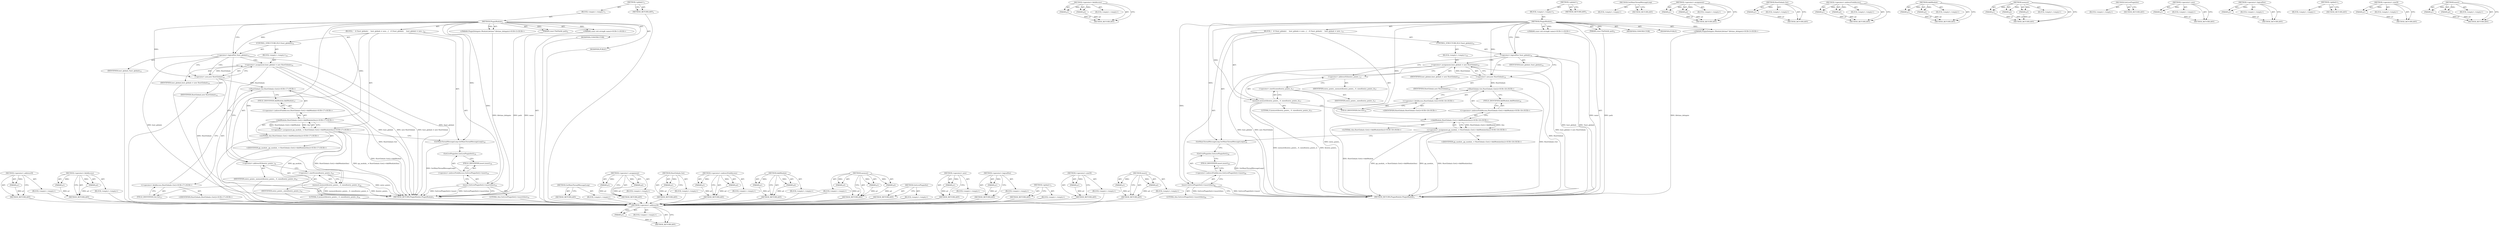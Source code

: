 digraph "insert" {
vulnerable_93 [label=<(METHOD,&lt;operator&gt;.addressOf)>];
vulnerable_94 [label=<(PARAM,p1)>];
vulnerable_95 [label=<(BLOCK,&lt;empty&gt;,&lt;empty&gt;)>];
vulnerable_96 [label=<(METHOD_RETURN,ANY)>];
vulnerable_115 [label=<(METHOD,&lt;operator&gt;.fieldAccess)>];
vulnerable_116 [label=<(PARAM,p1)>];
vulnerable_117 [label=<(PARAM,p2)>];
vulnerable_118 [label=<(BLOCK,&lt;empty&gt;,&lt;empty&gt;)>];
vulnerable_119 [label=<(METHOD_RETURN,ANY)>];
vulnerable_6 [label=<(METHOD,&lt;global&gt;)<SUB>1</SUB>>];
vulnerable_7 [label=<(BLOCK,&lt;empty&gt;,&lt;empty&gt;)<SUB>1</SUB>>];
vulnerable_8 [label=<(METHOD,PluginModule)<SUB>1</SUB>>];
vulnerable_9 [label="<(PARAM,const std::string&amp; name)<SUB>1</SUB>>"];
vulnerable_10 [label=<(PARAM,const FilePath&amp; path)<SUB>2</SUB>>];
vulnerable_11 [label="<(PARAM,PluginDelegate::ModuleLifetime* lifetime_delegate)<SUB>3</SUB>>"];
vulnerable_12 [label=<(BLOCK,{
   if (!host_globals)
     host_globals = new...,{
   if (!host_globals)
     host_globals = new...)<SUB>13</SUB>>];
vulnerable_13 [label=<(CONTROL_STRUCTURE,IF,if (!host_globals))<SUB>14</SUB>>];
vulnerable_14 [label=<(&lt;operator&gt;.logicalNot,!host_globals)<SUB>14</SUB>>];
vulnerable_15 [label=<(IDENTIFIER,host_globals,!host_globals)<SUB>14</SUB>>];
vulnerable_16 [label=<(BLOCK,&lt;empty&gt;,&lt;empty&gt;)<SUB>15</SUB>>];
vulnerable_17 [label=<(&lt;operator&gt;.assignment,host_globals = new HostGlobals)<SUB>15</SUB>>];
vulnerable_18 [label=<(IDENTIFIER,host_globals,host_globals = new HostGlobals)<SUB>15</SUB>>];
vulnerable_19 [label=<(&lt;operator&gt;.new,new HostGlobals)<SUB>15</SUB>>];
vulnerable_20 [label=<(IDENTIFIER,HostGlobals,new HostGlobals)<SUB>15</SUB>>];
vulnerable_21 [label=<(memset,memset(&amp;entry_points_, 0, sizeof(entry_points_)))<SUB>17</SUB>>];
vulnerable_22 [label=<(&lt;operator&gt;.addressOf,&amp;entry_points_)<SUB>17</SUB>>];
vulnerable_23 [label=<(IDENTIFIER,entry_points_,memset(&amp;entry_points_, 0, sizeof(entry_points_)))<SUB>17</SUB>>];
vulnerable_24 [label=<(LITERAL,0,memset(&amp;entry_points_, 0, sizeof(entry_points_)))<SUB>17</SUB>>];
vulnerable_25 [label=<(&lt;operator&gt;.sizeOf,sizeof(entry_points_))<SUB>17</SUB>>];
vulnerable_26 [label=<(IDENTIFIER,entry_points_,sizeof(entry_points_))<SUB>17</SUB>>];
vulnerable_27 [label="<(&lt;operator&gt;.assignment,pp_module_ = HostGlobals::Get()-&gt;AddModule(this))<SUB>18</SUB>>"];
vulnerable_28 [label="<(IDENTIFIER,pp_module_,pp_module_ = HostGlobals::Get()-&gt;AddModule(this))<SUB>18</SUB>>"];
vulnerable_29 [label="<(AddModule,HostGlobals::Get()-&gt;AddModule(this))<SUB>18</SUB>>"];
vulnerable_30 [label="<(&lt;operator&gt;.indirectFieldAccess,HostGlobals::Get()-&gt;AddModule)<SUB>18</SUB>>"];
vulnerable_31 [label="<(HostGlobals.Get,HostGlobals::Get())<SUB>18</SUB>>"];
vulnerable_32 [label="<(&lt;operator&gt;.fieldAccess,HostGlobals::Get)<SUB>18</SUB>>"];
vulnerable_33 [label="<(IDENTIFIER,HostGlobals,HostGlobals::Get())<SUB>18</SUB>>"];
vulnerable_34 [label=<(FIELD_IDENTIFIER,Get,Get)<SUB>18</SUB>>];
vulnerable_35 [label=<(FIELD_IDENTIFIER,AddModule,AddModule)<SUB>18</SUB>>];
vulnerable_36 [label="<(LITERAL,this,HostGlobals::Get()-&gt;AddModule(this))<SUB>18</SUB>>"];
vulnerable_37 [label=<(GetMainThreadMessageLoop,GetMainThreadMessageLoop())<SUB>19</SUB>>];
vulnerable_38 [label=<(insert,GetLivePluginSet()-&gt;insert(this))<SUB>20</SUB>>];
vulnerable_39 [label=<(&lt;operator&gt;.indirectFieldAccess,GetLivePluginSet()-&gt;insert)<SUB>20</SUB>>];
vulnerable_40 [label=<(GetLivePluginSet,GetLivePluginSet())<SUB>20</SUB>>];
vulnerable_41 [label=<(FIELD_IDENTIFIER,insert,insert)<SUB>20</SUB>>];
vulnerable_42 [label=<(LITERAL,this,GetLivePluginSet()-&gt;insert(this))<SUB>20</SUB>>];
vulnerable_43 [label=<(MODIFIER,CONSTRUCTOR)>];
vulnerable_44 [label=<(MODIFIER,PUBLIC)>];
vulnerable_45 [label=<(METHOD_RETURN,PluginModule.PluginModule)<SUB>1</SUB>>];
vulnerable_47 [label=<(METHOD_RETURN,ANY)<SUB>1</SUB>>];
vulnerable_120 [label=<(METHOD,GetMainThreadMessageLoop)>];
vulnerable_121 [label=<(BLOCK,&lt;empty&gt;,&lt;empty&gt;)>];
vulnerable_122 [label=<(METHOD_RETURN,ANY)>];
vulnerable_78 [label=<(METHOD,&lt;operator&gt;.assignment)>];
vulnerable_79 [label=<(PARAM,p1)>];
vulnerable_80 [label=<(PARAM,p2)>];
vulnerable_81 [label=<(BLOCK,&lt;empty&gt;,&lt;empty&gt;)>];
vulnerable_82 [label=<(METHOD_RETURN,ANY)>];
vulnerable_111 [label=<(METHOD,HostGlobals.Get)>];
vulnerable_112 [label=<(PARAM,p1)>];
vulnerable_113 [label=<(BLOCK,&lt;empty&gt;,&lt;empty&gt;)>];
vulnerable_114 [label=<(METHOD_RETURN,ANY)>];
vulnerable_106 [label=<(METHOD,&lt;operator&gt;.indirectFieldAccess)>];
vulnerable_107 [label=<(PARAM,p1)>];
vulnerable_108 [label=<(PARAM,p2)>];
vulnerable_109 [label=<(BLOCK,&lt;empty&gt;,&lt;empty&gt;)>];
vulnerable_110 [label=<(METHOD_RETURN,ANY)>];
vulnerable_101 [label=<(METHOD,AddModule)>];
vulnerable_102 [label=<(PARAM,p1)>];
vulnerable_103 [label=<(PARAM,p2)>];
vulnerable_104 [label=<(BLOCK,&lt;empty&gt;,&lt;empty&gt;)>];
vulnerable_105 [label=<(METHOD_RETURN,ANY)>];
vulnerable_87 [label=<(METHOD,memset)>];
vulnerable_88 [label=<(PARAM,p1)>];
vulnerable_89 [label=<(PARAM,p2)>];
vulnerable_90 [label=<(PARAM,p3)>];
vulnerable_91 [label=<(BLOCK,&lt;empty&gt;,&lt;empty&gt;)>];
vulnerable_92 [label=<(METHOD_RETURN,ANY)>];
vulnerable_128 [label=<(METHOD,GetLivePluginSet)>];
vulnerable_129 [label=<(BLOCK,&lt;empty&gt;,&lt;empty&gt;)>];
vulnerable_130 [label=<(METHOD_RETURN,ANY)>];
vulnerable_83 [label=<(METHOD,&lt;operator&gt;.new)>];
vulnerable_84 [label=<(PARAM,p1)>];
vulnerable_85 [label=<(BLOCK,&lt;empty&gt;,&lt;empty&gt;)>];
vulnerable_86 [label=<(METHOD_RETURN,ANY)>];
vulnerable_74 [label=<(METHOD,&lt;operator&gt;.logicalNot)>];
vulnerable_75 [label=<(PARAM,p1)>];
vulnerable_76 [label=<(BLOCK,&lt;empty&gt;,&lt;empty&gt;)>];
vulnerable_77 [label=<(METHOD_RETURN,ANY)>];
vulnerable_68 [label=<(METHOD,&lt;global&gt;)<SUB>1</SUB>>];
vulnerable_69 [label=<(BLOCK,&lt;empty&gt;,&lt;empty&gt;)>];
vulnerable_70 [label=<(METHOD_RETURN,ANY)>];
vulnerable_97 [label=<(METHOD,&lt;operator&gt;.sizeOf)>];
vulnerable_98 [label=<(PARAM,p1)>];
vulnerable_99 [label=<(BLOCK,&lt;empty&gt;,&lt;empty&gt;)>];
vulnerable_100 [label=<(METHOD_RETURN,ANY)>];
vulnerable_123 [label=<(METHOD,insert)>];
vulnerable_124 [label=<(PARAM,p1)>];
vulnerable_125 [label=<(PARAM,p2)>];
vulnerable_126 [label=<(BLOCK,&lt;empty&gt;,&lt;empty&gt;)>];
vulnerable_127 [label=<(METHOD_RETURN,ANY)>];
fixed_93 [label=<(METHOD,&lt;operator&gt;.addressOf)>];
fixed_94 [label=<(PARAM,p1)>];
fixed_95 [label=<(BLOCK,&lt;empty&gt;,&lt;empty&gt;)>];
fixed_96 [label=<(METHOD_RETURN,ANY)>];
fixed_115 [label=<(METHOD,&lt;operator&gt;.fieldAccess)>];
fixed_116 [label=<(PARAM,p1)>];
fixed_117 [label=<(PARAM,p2)>];
fixed_118 [label=<(BLOCK,&lt;empty&gt;,&lt;empty&gt;)>];
fixed_119 [label=<(METHOD_RETURN,ANY)>];
fixed_6 [label=<(METHOD,&lt;global&gt;)<SUB>1</SUB>>];
fixed_7 [label=<(BLOCK,&lt;empty&gt;,&lt;empty&gt;)<SUB>1</SUB>>];
fixed_8 [label=<(METHOD,PluginModule)<SUB>1</SUB>>];
fixed_9 [label="<(PARAM,const std::string&amp; name)<SUB>1</SUB>>"];
fixed_10 [label=<(PARAM,const FilePath&amp; path)<SUB>2</SUB>>];
fixed_11 [label="<(PARAM,PluginDelegate::ModuleLifetime* lifetime_delegate)<SUB>3</SUB>>"];
fixed_12 [label=<(BLOCK,{
   if (!host_globals)
     host_globals = new...,{
   if (!host_globals)
     host_globals = new...)<SUB>12</SUB>>];
fixed_13 [label=<(CONTROL_STRUCTURE,IF,if (!host_globals))<SUB>13</SUB>>];
fixed_14 [label=<(&lt;operator&gt;.logicalNot,!host_globals)<SUB>13</SUB>>];
fixed_15 [label=<(IDENTIFIER,host_globals,!host_globals)<SUB>13</SUB>>];
fixed_16 [label=<(BLOCK,&lt;empty&gt;,&lt;empty&gt;)<SUB>14</SUB>>];
fixed_17 [label=<(&lt;operator&gt;.assignment,host_globals = new HostGlobals)<SUB>14</SUB>>];
fixed_18 [label=<(IDENTIFIER,host_globals,host_globals = new HostGlobals)<SUB>14</SUB>>];
fixed_19 [label=<(&lt;operator&gt;.new,new HostGlobals)<SUB>14</SUB>>];
fixed_20 [label=<(IDENTIFIER,HostGlobals,new HostGlobals)<SUB>14</SUB>>];
fixed_21 [label=<(memset,memset(&amp;entry_points_, 0, sizeof(entry_points_)))<SUB>16</SUB>>];
fixed_22 [label=<(&lt;operator&gt;.addressOf,&amp;entry_points_)<SUB>16</SUB>>];
fixed_23 [label=<(IDENTIFIER,entry_points_,memset(&amp;entry_points_, 0, sizeof(entry_points_)))<SUB>16</SUB>>];
fixed_24 [label=<(LITERAL,0,memset(&amp;entry_points_, 0, sizeof(entry_points_)))<SUB>16</SUB>>];
fixed_25 [label=<(&lt;operator&gt;.sizeOf,sizeof(entry_points_))<SUB>16</SUB>>];
fixed_26 [label=<(IDENTIFIER,entry_points_,sizeof(entry_points_))<SUB>16</SUB>>];
fixed_27 [label="<(&lt;operator&gt;.assignment,pp_module_ = HostGlobals::Get()-&gt;AddModule(this))<SUB>17</SUB>>"];
fixed_28 [label="<(IDENTIFIER,pp_module_,pp_module_ = HostGlobals::Get()-&gt;AddModule(this))<SUB>17</SUB>>"];
fixed_29 [label="<(AddModule,HostGlobals::Get()-&gt;AddModule(this))<SUB>17</SUB>>"];
fixed_30 [label="<(&lt;operator&gt;.indirectFieldAccess,HostGlobals::Get()-&gt;AddModule)<SUB>17</SUB>>"];
fixed_31 [label="<(HostGlobals.Get,HostGlobals::Get())<SUB>17</SUB>>"];
fixed_32 [label="<(&lt;operator&gt;.fieldAccess,HostGlobals::Get)<SUB>17</SUB>>"];
fixed_33 [label="<(IDENTIFIER,HostGlobals,HostGlobals::Get())<SUB>17</SUB>>"];
fixed_34 [label=<(FIELD_IDENTIFIER,Get,Get)<SUB>17</SUB>>];
fixed_35 [label=<(FIELD_IDENTIFIER,AddModule,AddModule)<SUB>17</SUB>>];
fixed_36 [label="<(LITERAL,this,HostGlobals::Get()-&gt;AddModule(this))<SUB>17</SUB>>"];
fixed_37 [label=<(GetMainThreadMessageLoop,GetMainThreadMessageLoop())<SUB>18</SUB>>];
fixed_38 [label=<(insert,GetLivePluginSet()-&gt;insert(this))<SUB>19</SUB>>];
fixed_39 [label=<(&lt;operator&gt;.indirectFieldAccess,GetLivePluginSet()-&gt;insert)<SUB>19</SUB>>];
fixed_40 [label=<(GetLivePluginSet,GetLivePluginSet())<SUB>19</SUB>>];
fixed_41 [label=<(FIELD_IDENTIFIER,insert,insert)<SUB>19</SUB>>];
fixed_42 [label=<(LITERAL,this,GetLivePluginSet()-&gt;insert(this))<SUB>19</SUB>>];
fixed_43 [label=<(MODIFIER,CONSTRUCTOR)>];
fixed_44 [label=<(MODIFIER,PUBLIC)>];
fixed_45 [label=<(METHOD_RETURN,PluginModule.PluginModule)<SUB>1</SUB>>];
fixed_47 [label=<(METHOD_RETURN,ANY)<SUB>1</SUB>>];
fixed_120 [label=<(METHOD,GetMainThreadMessageLoop)>];
fixed_121 [label=<(BLOCK,&lt;empty&gt;,&lt;empty&gt;)>];
fixed_122 [label=<(METHOD_RETURN,ANY)>];
fixed_78 [label=<(METHOD,&lt;operator&gt;.assignment)>];
fixed_79 [label=<(PARAM,p1)>];
fixed_80 [label=<(PARAM,p2)>];
fixed_81 [label=<(BLOCK,&lt;empty&gt;,&lt;empty&gt;)>];
fixed_82 [label=<(METHOD_RETURN,ANY)>];
fixed_111 [label=<(METHOD,HostGlobals.Get)>];
fixed_112 [label=<(PARAM,p1)>];
fixed_113 [label=<(BLOCK,&lt;empty&gt;,&lt;empty&gt;)>];
fixed_114 [label=<(METHOD_RETURN,ANY)>];
fixed_106 [label=<(METHOD,&lt;operator&gt;.indirectFieldAccess)>];
fixed_107 [label=<(PARAM,p1)>];
fixed_108 [label=<(PARAM,p2)>];
fixed_109 [label=<(BLOCK,&lt;empty&gt;,&lt;empty&gt;)>];
fixed_110 [label=<(METHOD_RETURN,ANY)>];
fixed_101 [label=<(METHOD,AddModule)>];
fixed_102 [label=<(PARAM,p1)>];
fixed_103 [label=<(PARAM,p2)>];
fixed_104 [label=<(BLOCK,&lt;empty&gt;,&lt;empty&gt;)>];
fixed_105 [label=<(METHOD_RETURN,ANY)>];
fixed_87 [label=<(METHOD,memset)>];
fixed_88 [label=<(PARAM,p1)>];
fixed_89 [label=<(PARAM,p2)>];
fixed_90 [label=<(PARAM,p3)>];
fixed_91 [label=<(BLOCK,&lt;empty&gt;,&lt;empty&gt;)>];
fixed_92 [label=<(METHOD_RETURN,ANY)>];
fixed_128 [label=<(METHOD,GetLivePluginSet)>];
fixed_129 [label=<(BLOCK,&lt;empty&gt;,&lt;empty&gt;)>];
fixed_130 [label=<(METHOD_RETURN,ANY)>];
fixed_83 [label=<(METHOD,&lt;operator&gt;.new)>];
fixed_84 [label=<(PARAM,p1)>];
fixed_85 [label=<(BLOCK,&lt;empty&gt;,&lt;empty&gt;)>];
fixed_86 [label=<(METHOD_RETURN,ANY)>];
fixed_74 [label=<(METHOD,&lt;operator&gt;.logicalNot)>];
fixed_75 [label=<(PARAM,p1)>];
fixed_76 [label=<(BLOCK,&lt;empty&gt;,&lt;empty&gt;)>];
fixed_77 [label=<(METHOD_RETURN,ANY)>];
fixed_68 [label=<(METHOD,&lt;global&gt;)<SUB>1</SUB>>];
fixed_69 [label=<(BLOCK,&lt;empty&gt;,&lt;empty&gt;)>];
fixed_70 [label=<(METHOD_RETURN,ANY)>];
fixed_97 [label=<(METHOD,&lt;operator&gt;.sizeOf)>];
fixed_98 [label=<(PARAM,p1)>];
fixed_99 [label=<(BLOCK,&lt;empty&gt;,&lt;empty&gt;)>];
fixed_100 [label=<(METHOD_RETURN,ANY)>];
fixed_123 [label=<(METHOD,insert)>];
fixed_124 [label=<(PARAM,p1)>];
fixed_125 [label=<(PARAM,p2)>];
fixed_126 [label=<(BLOCK,&lt;empty&gt;,&lt;empty&gt;)>];
fixed_127 [label=<(METHOD_RETURN,ANY)>];
vulnerable_93 -> vulnerable_94  [key=0, label="AST: "];
vulnerable_93 -> vulnerable_94  [key=1, label="DDG: "];
vulnerable_93 -> vulnerable_95  [key=0, label="AST: "];
vulnerable_93 -> vulnerable_96  [key=0, label="AST: "];
vulnerable_93 -> vulnerable_96  [key=1, label="CFG: "];
vulnerable_94 -> vulnerable_96  [key=0, label="DDG: p1"];
vulnerable_115 -> vulnerable_116  [key=0, label="AST: "];
vulnerable_115 -> vulnerable_116  [key=1, label="DDG: "];
vulnerable_115 -> vulnerable_118  [key=0, label="AST: "];
vulnerable_115 -> vulnerable_117  [key=0, label="AST: "];
vulnerable_115 -> vulnerable_117  [key=1, label="DDG: "];
vulnerable_115 -> vulnerable_119  [key=0, label="AST: "];
vulnerable_115 -> vulnerable_119  [key=1, label="CFG: "];
vulnerable_116 -> vulnerable_119  [key=0, label="DDG: p1"];
vulnerable_117 -> vulnerable_119  [key=0, label="DDG: p2"];
vulnerable_6 -> vulnerable_7  [key=0, label="AST: "];
vulnerable_6 -> vulnerable_47  [key=0, label="AST: "];
vulnerable_6 -> vulnerable_47  [key=1, label="CFG: "];
vulnerable_7 -> vulnerable_8  [key=0, label="AST: "];
vulnerable_8 -> vulnerable_9  [key=0, label="AST: "];
vulnerable_8 -> vulnerable_9  [key=1, label="DDG: "];
vulnerable_8 -> vulnerable_10  [key=0, label="AST: "];
vulnerable_8 -> vulnerable_10  [key=1, label="DDG: "];
vulnerable_8 -> vulnerable_11  [key=0, label="AST: "];
vulnerable_8 -> vulnerable_11  [key=1, label="DDG: "];
vulnerable_8 -> vulnerable_12  [key=0, label="AST: "];
vulnerable_8 -> vulnerable_43  [key=0, label="AST: "];
vulnerable_8 -> vulnerable_44  [key=0, label="AST: "];
vulnerable_8 -> vulnerable_45  [key=0, label="AST: "];
vulnerable_8 -> vulnerable_14  [key=0, label="CFG: "];
vulnerable_8 -> vulnerable_14  [key=1, label="DDG: "];
vulnerable_8 -> vulnerable_37  [key=0, label="DDG: "];
vulnerable_8 -> vulnerable_21  [key=0, label="DDG: "];
vulnerable_8 -> vulnerable_38  [key=0, label="DDG: "];
vulnerable_8 -> vulnerable_29  [key=0, label="DDG: "];
vulnerable_8 -> vulnerable_19  [key=0, label="DDG: "];
vulnerable_9 -> vulnerable_45  [key=0, label="DDG: name"];
vulnerable_10 -> vulnerable_45  [key=0, label="DDG: path"];
vulnerable_11 -> vulnerable_45  [key=0, label="DDG: lifetime_delegate"];
vulnerable_12 -> vulnerable_13  [key=0, label="AST: "];
vulnerable_12 -> vulnerable_21  [key=0, label="AST: "];
vulnerable_12 -> vulnerable_27  [key=0, label="AST: "];
vulnerable_12 -> vulnerable_37  [key=0, label="AST: "];
vulnerable_12 -> vulnerable_38  [key=0, label="AST: "];
vulnerable_13 -> vulnerable_14  [key=0, label="AST: "];
vulnerable_13 -> vulnerable_16  [key=0, label="AST: "];
vulnerable_14 -> vulnerable_15  [key=0, label="AST: "];
vulnerable_14 -> vulnerable_19  [key=0, label="CFG: "];
vulnerable_14 -> vulnerable_19  [key=1, label="CDG: "];
vulnerable_14 -> vulnerable_22  [key=0, label="CFG: "];
vulnerable_14 -> vulnerable_45  [key=0, label="DDG: host_globals"];
vulnerable_14 -> vulnerable_45  [key=1, label="DDG: !host_globals"];
vulnerable_14 -> vulnerable_17  [key=0, label="CDG: "];
vulnerable_16 -> vulnerable_17  [key=0, label="AST: "];
vulnerable_17 -> vulnerable_18  [key=0, label="AST: "];
vulnerable_17 -> vulnerable_19  [key=0, label="AST: "];
vulnerable_17 -> vulnerable_22  [key=0, label="CFG: "];
vulnerable_17 -> vulnerable_45  [key=0, label="DDG: host_globals"];
vulnerable_17 -> vulnerable_45  [key=1, label="DDG: new HostGlobals"];
vulnerable_17 -> vulnerable_45  [key=2, label="DDG: host_globals = new HostGlobals"];
vulnerable_19 -> vulnerable_20  [key=0, label="AST: "];
vulnerable_19 -> vulnerable_17  [key=0, label="CFG: "];
vulnerable_19 -> vulnerable_17  [key=1, label="DDG: HostGlobals"];
vulnerable_19 -> vulnerable_45  [key=0, label="DDG: HostGlobals"];
vulnerable_19 -> vulnerable_31  [key=0, label="DDG: HostGlobals"];
vulnerable_21 -> vulnerable_22  [key=0, label="AST: "];
vulnerable_21 -> vulnerable_24  [key=0, label="AST: "];
vulnerable_21 -> vulnerable_25  [key=0, label="AST: "];
vulnerable_21 -> vulnerable_34  [key=0, label="CFG: "];
vulnerable_21 -> vulnerable_45  [key=0, label="DDG: &amp;entry_points_"];
vulnerable_21 -> vulnerable_45  [key=1, label="DDG: memset(&amp;entry_points_, 0, sizeof(entry_points_))"];
vulnerable_22 -> vulnerable_23  [key=0, label="AST: "];
vulnerable_22 -> vulnerable_25  [key=0, label="CFG: "];
vulnerable_25 -> vulnerable_26  [key=0, label="AST: "];
vulnerable_25 -> vulnerable_21  [key=0, label="CFG: "];
vulnerable_25 -> vulnerable_45  [key=0, label="DDG: entry_points_"];
vulnerable_27 -> vulnerable_28  [key=0, label="AST: "];
vulnerable_27 -> vulnerable_29  [key=0, label="AST: "];
vulnerable_27 -> vulnerable_37  [key=0, label="CFG: "];
vulnerable_27 -> vulnerable_45  [key=0, label="DDG: HostGlobals::Get()-&gt;AddModule(this)"];
vulnerable_27 -> vulnerable_45  [key=1, label="DDG: pp_module_ = HostGlobals::Get()-&gt;AddModule(this)"];
vulnerable_27 -> vulnerable_45  [key=2, label="DDG: pp_module_"];
vulnerable_29 -> vulnerable_30  [key=0, label="AST: "];
vulnerable_29 -> vulnerable_36  [key=0, label="AST: "];
vulnerable_29 -> vulnerable_27  [key=0, label="CFG: "];
vulnerable_29 -> vulnerable_27  [key=1, label="DDG: HostGlobals::Get()-&gt;AddModule"];
vulnerable_29 -> vulnerable_27  [key=2, label="DDG: this"];
vulnerable_29 -> vulnerable_45  [key=0, label="DDG: HostGlobals::Get()-&gt;AddModule"];
vulnerable_30 -> vulnerable_31  [key=0, label="AST: "];
vulnerable_30 -> vulnerable_35  [key=0, label="AST: "];
vulnerable_30 -> vulnerable_29  [key=0, label="CFG: "];
vulnerable_31 -> vulnerable_32  [key=0, label="AST: "];
vulnerable_31 -> vulnerable_35  [key=0, label="CFG: "];
vulnerable_31 -> vulnerable_45  [key=0, label="DDG: HostGlobals::Get"];
vulnerable_32 -> vulnerable_33  [key=0, label="AST: "];
vulnerable_32 -> vulnerable_34  [key=0, label="AST: "];
vulnerable_32 -> vulnerable_31  [key=0, label="CFG: "];
vulnerable_34 -> vulnerable_32  [key=0, label="CFG: "];
vulnerable_35 -> vulnerable_30  [key=0, label="CFG: "];
vulnerable_37 -> vulnerable_40  [key=0, label="CFG: "];
vulnerable_37 -> vulnerable_45  [key=0, label="DDG: GetMainThreadMessageLoop()"];
vulnerable_38 -> vulnerable_39  [key=0, label="AST: "];
vulnerable_38 -> vulnerable_42  [key=0, label="AST: "];
vulnerable_38 -> vulnerable_45  [key=0, label="CFG: "];
vulnerable_38 -> vulnerable_45  [key=1, label="DDG: GetLivePluginSet()-&gt;insert"];
vulnerable_38 -> vulnerable_45  [key=2, label="DDG: GetLivePluginSet()-&gt;insert(this)"];
vulnerable_39 -> vulnerable_40  [key=0, label="AST: "];
vulnerable_39 -> vulnerable_41  [key=0, label="AST: "];
vulnerable_39 -> vulnerable_38  [key=0, label="CFG: "];
vulnerable_40 -> vulnerable_41  [key=0, label="CFG: "];
vulnerable_41 -> vulnerable_39  [key=0, label="CFG: "];
vulnerable_120 -> vulnerable_121  [key=0, label="AST: "];
vulnerable_120 -> vulnerable_122  [key=0, label="AST: "];
vulnerable_120 -> vulnerable_122  [key=1, label="CFG: "];
vulnerable_78 -> vulnerable_79  [key=0, label="AST: "];
vulnerable_78 -> vulnerable_79  [key=1, label="DDG: "];
vulnerable_78 -> vulnerable_81  [key=0, label="AST: "];
vulnerable_78 -> vulnerable_80  [key=0, label="AST: "];
vulnerable_78 -> vulnerable_80  [key=1, label="DDG: "];
vulnerable_78 -> vulnerable_82  [key=0, label="AST: "];
vulnerable_78 -> vulnerable_82  [key=1, label="CFG: "];
vulnerable_79 -> vulnerable_82  [key=0, label="DDG: p1"];
vulnerable_80 -> vulnerable_82  [key=0, label="DDG: p2"];
vulnerable_111 -> vulnerable_112  [key=0, label="AST: "];
vulnerable_111 -> vulnerable_112  [key=1, label="DDG: "];
vulnerable_111 -> vulnerable_113  [key=0, label="AST: "];
vulnerable_111 -> vulnerable_114  [key=0, label="AST: "];
vulnerable_111 -> vulnerable_114  [key=1, label="CFG: "];
vulnerable_112 -> vulnerable_114  [key=0, label="DDG: p1"];
vulnerable_106 -> vulnerable_107  [key=0, label="AST: "];
vulnerable_106 -> vulnerable_107  [key=1, label="DDG: "];
vulnerable_106 -> vulnerable_109  [key=0, label="AST: "];
vulnerable_106 -> vulnerable_108  [key=0, label="AST: "];
vulnerable_106 -> vulnerable_108  [key=1, label="DDG: "];
vulnerable_106 -> vulnerable_110  [key=0, label="AST: "];
vulnerable_106 -> vulnerable_110  [key=1, label="CFG: "];
vulnerable_107 -> vulnerable_110  [key=0, label="DDG: p1"];
vulnerable_108 -> vulnerable_110  [key=0, label="DDG: p2"];
vulnerable_101 -> vulnerable_102  [key=0, label="AST: "];
vulnerable_101 -> vulnerable_102  [key=1, label="DDG: "];
vulnerable_101 -> vulnerable_104  [key=0, label="AST: "];
vulnerable_101 -> vulnerable_103  [key=0, label="AST: "];
vulnerable_101 -> vulnerable_103  [key=1, label="DDG: "];
vulnerable_101 -> vulnerable_105  [key=0, label="AST: "];
vulnerable_101 -> vulnerable_105  [key=1, label="CFG: "];
vulnerable_102 -> vulnerable_105  [key=0, label="DDG: p1"];
vulnerable_103 -> vulnerable_105  [key=0, label="DDG: p2"];
vulnerable_87 -> vulnerable_88  [key=0, label="AST: "];
vulnerable_87 -> vulnerable_88  [key=1, label="DDG: "];
vulnerable_87 -> vulnerable_91  [key=0, label="AST: "];
vulnerable_87 -> vulnerable_89  [key=0, label="AST: "];
vulnerable_87 -> vulnerable_89  [key=1, label="DDG: "];
vulnerable_87 -> vulnerable_92  [key=0, label="AST: "];
vulnerable_87 -> vulnerable_92  [key=1, label="CFG: "];
vulnerable_87 -> vulnerable_90  [key=0, label="AST: "];
vulnerable_87 -> vulnerable_90  [key=1, label="DDG: "];
vulnerable_88 -> vulnerable_92  [key=0, label="DDG: p1"];
vulnerable_89 -> vulnerable_92  [key=0, label="DDG: p2"];
vulnerable_90 -> vulnerable_92  [key=0, label="DDG: p3"];
vulnerable_128 -> vulnerable_129  [key=0, label="AST: "];
vulnerable_128 -> vulnerable_130  [key=0, label="AST: "];
vulnerable_128 -> vulnerable_130  [key=1, label="CFG: "];
vulnerable_83 -> vulnerable_84  [key=0, label="AST: "];
vulnerable_83 -> vulnerable_84  [key=1, label="DDG: "];
vulnerable_83 -> vulnerable_85  [key=0, label="AST: "];
vulnerable_83 -> vulnerable_86  [key=0, label="AST: "];
vulnerable_83 -> vulnerable_86  [key=1, label="CFG: "];
vulnerable_84 -> vulnerable_86  [key=0, label="DDG: p1"];
vulnerable_74 -> vulnerable_75  [key=0, label="AST: "];
vulnerable_74 -> vulnerable_75  [key=1, label="DDG: "];
vulnerable_74 -> vulnerable_76  [key=0, label="AST: "];
vulnerable_74 -> vulnerable_77  [key=0, label="AST: "];
vulnerable_74 -> vulnerable_77  [key=1, label="CFG: "];
vulnerable_75 -> vulnerable_77  [key=0, label="DDG: p1"];
vulnerable_68 -> vulnerable_69  [key=0, label="AST: "];
vulnerable_68 -> vulnerable_70  [key=0, label="AST: "];
vulnerable_68 -> vulnerable_70  [key=1, label="CFG: "];
vulnerable_97 -> vulnerable_98  [key=0, label="AST: "];
vulnerable_97 -> vulnerable_98  [key=1, label="DDG: "];
vulnerable_97 -> vulnerable_99  [key=0, label="AST: "];
vulnerable_97 -> vulnerable_100  [key=0, label="AST: "];
vulnerable_97 -> vulnerable_100  [key=1, label="CFG: "];
vulnerable_98 -> vulnerable_100  [key=0, label="DDG: p1"];
vulnerable_123 -> vulnerable_124  [key=0, label="AST: "];
vulnerable_123 -> vulnerable_124  [key=1, label="DDG: "];
vulnerable_123 -> vulnerable_126  [key=0, label="AST: "];
vulnerable_123 -> vulnerable_125  [key=0, label="AST: "];
vulnerable_123 -> vulnerable_125  [key=1, label="DDG: "];
vulnerable_123 -> vulnerable_127  [key=0, label="AST: "];
vulnerable_123 -> vulnerable_127  [key=1, label="CFG: "];
vulnerable_124 -> vulnerable_127  [key=0, label="DDG: p1"];
vulnerable_125 -> vulnerable_127  [key=0, label="DDG: p2"];
fixed_93 -> fixed_94  [key=0, label="AST: "];
fixed_93 -> fixed_94  [key=1, label="DDG: "];
fixed_93 -> fixed_95  [key=0, label="AST: "];
fixed_93 -> fixed_96  [key=0, label="AST: "];
fixed_93 -> fixed_96  [key=1, label="CFG: "];
fixed_94 -> fixed_96  [key=0, label="DDG: p1"];
fixed_95 -> vulnerable_93  [key=0];
fixed_96 -> vulnerable_93  [key=0];
fixed_115 -> fixed_116  [key=0, label="AST: "];
fixed_115 -> fixed_116  [key=1, label="DDG: "];
fixed_115 -> fixed_118  [key=0, label="AST: "];
fixed_115 -> fixed_117  [key=0, label="AST: "];
fixed_115 -> fixed_117  [key=1, label="DDG: "];
fixed_115 -> fixed_119  [key=0, label="AST: "];
fixed_115 -> fixed_119  [key=1, label="CFG: "];
fixed_116 -> fixed_119  [key=0, label="DDG: p1"];
fixed_117 -> fixed_119  [key=0, label="DDG: p2"];
fixed_118 -> vulnerable_93  [key=0];
fixed_119 -> vulnerable_93  [key=0];
fixed_6 -> fixed_7  [key=0, label="AST: "];
fixed_6 -> fixed_47  [key=0, label="AST: "];
fixed_6 -> fixed_47  [key=1, label="CFG: "];
fixed_7 -> fixed_8  [key=0, label="AST: "];
fixed_8 -> fixed_9  [key=0, label="AST: "];
fixed_8 -> fixed_9  [key=1, label="DDG: "];
fixed_8 -> fixed_10  [key=0, label="AST: "];
fixed_8 -> fixed_10  [key=1, label="DDG: "];
fixed_8 -> fixed_11  [key=0, label="AST: "];
fixed_8 -> fixed_11  [key=1, label="DDG: "];
fixed_8 -> fixed_12  [key=0, label="AST: "];
fixed_8 -> fixed_43  [key=0, label="AST: "];
fixed_8 -> fixed_44  [key=0, label="AST: "];
fixed_8 -> fixed_45  [key=0, label="AST: "];
fixed_8 -> fixed_14  [key=0, label="CFG: "];
fixed_8 -> fixed_14  [key=1, label="DDG: "];
fixed_8 -> fixed_37  [key=0, label="DDG: "];
fixed_8 -> fixed_21  [key=0, label="DDG: "];
fixed_8 -> fixed_38  [key=0, label="DDG: "];
fixed_8 -> fixed_29  [key=0, label="DDG: "];
fixed_8 -> fixed_19  [key=0, label="DDG: "];
fixed_9 -> fixed_45  [key=0, label="DDG: name"];
fixed_10 -> fixed_45  [key=0, label="DDG: path"];
fixed_11 -> fixed_45  [key=0, label="DDG: lifetime_delegate"];
fixed_12 -> fixed_13  [key=0, label="AST: "];
fixed_12 -> fixed_21  [key=0, label="AST: "];
fixed_12 -> fixed_27  [key=0, label="AST: "];
fixed_12 -> fixed_37  [key=0, label="AST: "];
fixed_12 -> fixed_38  [key=0, label="AST: "];
fixed_13 -> fixed_14  [key=0, label="AST: "];
fixed_13 -> fixed_16  [key=0, label="AST: "];
fixed_14 -> fixed_15  [key=0, label="AST: "];
fixed_14 -> fixed_19  [key=0, label="CFG: "];
fixed_14 -> fixed_19  [key=1, label="CDG: "];
fixed_14 -> fixed_22  [key=0, label="CFG: "];
fixed_14 -> fixed_45  [key=0, label="DDG: host_globals"];
fixed_14 -> fixed_45  [key=1, label="DDG: !host_globals"];
fixed_14 -> fixed_17  [key=0, label="CDG: "];
fixed_15 -> vulnerable_93  [key=0];
fixed_16 -> fixed_17  [key=0, label="AST: "];
fixed_17 -> fixed_18  [key=0, label="AST: "];
fixed_17 -> fixed_19  [key=0, label="AST: "];
fixed_17 -> fixed_22  [key=0, label="CFG: "];
fixed_17 -> fixed_45  [key=0, label="DDG: host_globals"];
fixed_17 -> fixed_45  [key=1, label="DDG: new HostGlobals"];
fixed_17 -> fixed_45  [key=2, label="DDG: host_globals = new HostGlobals"];
fixed_18 -> vulnerable_93  [key=0];
fixed_19 -> fixed_20  [key=0, label="AST: "];
fixed_19 -> fixed_17  [key=0, label="CFG: "];
fixed_19 -> fixed_17  [key=1, label="DDG: HostGlobals"];
fixed_19 -> fixed_45  [key=0, label="DDG: HostGlobals"];
fixed_19 -> fixed_31  [key=0, label="DDG: HostGlobals"];
fixed_20 -> vulnerable_93  [key=0];
fixed_21 -> fixed_22  [key=0, label="AST: "];
fixed_21 -> fixed_24  [key=0, label="AST: "];
fixed_21 -> fixed_25  [key=0, label="AST: "];
fixed_21 -> fixed_34  [key=0, label="CFG: "];
fixed_21 -> fixed_45  [key=0, label="DDG: &amp;entry_points_"];
fixed_21 -> fixed_45  [key=1, label="DDG: memset(&amp;entry_points_, 0, sizeof(entry_points_))"];
fixed_22 -> fixed_23  [key=0, label="AST: "];
fixed_22 -> fixed_25  [key=0, label="CFG: "];
fixed_23 -> vulnerable_93  [key=0];
fixed_24 -> vulnerable_93  [key=0];
fixed_25 -> fixed_26  [key=0, label="AST: "];
fixed_25 -> fixed_21  [key=0, label="CFG: "];
fixed_25 -> fixed_45  [key=0, label="DDG: entry_points_"];
fixed_26 -> vulnerable_93  [key=0];
fixed_27 -> fixed_28  [key=0, label="AST: "];
fixed_27 -> fixed_29  [key=0, label="AST: "];
fixed_27 -> fixed_37  [key=0, label="CFG: "];
fixed_27 -> fixed_45  [key=0, label="DDG: HostGlobals::Get()-&gt;AddModule(this)"];
fixed_27 -> fixed_45  [key=1, label="DDG: pp_module_ = HostGlobals::Get()-&gt;AddModule(this)"];
fixed_27 -> fixed_45  [key=2, label="DDG: pp_module_"];
fixed_28 -> vulnerable_93  [key=0];
fixed_29 -> fixed_30  [key=0, label="AST: "];
fixed_29 -> fixed_36  [key=0, label="AST: "];
fixed_29 -> fixed_27  [key=0, label="CFG: "];
fixed_29 -> fixed_27  [key=1, label="DDG: HostGlobals::Get()-&gt;AddModule"];
fixed_29 -> fixed_27  [key=2, label="DDG: this"];
fixed_29 -> fixed_45  [key=0, label="DDG: HostGlobals::Get()-&gt;AddModule"];
fixed_30 -> fixed_31  [key=0, label="AST: "];
fixed_30 -> fixed_35  [key=0, label="AST: "];
fixed_30 -> fixed_29  [key=0, label="CFG: "];
fixed_31 -> fixed_32  [key=0, label="AST: "];
fixed_31 -> fixed_35  [key=0, label="CFG: "];
fixed_31 -> fixed_45  [key=0, label="DDG: HostGlobals::Get"];
fixed_32 -> fixed_33  [key=0, label="AST: "];
fixed_32 -> fixed_34  [key=0, label="AST: "];
fixed_32 -> fixed_31  [key=0, label="CFG: "];
fixed_33 -> vulnerable_93  [key=0];
fixed_34 -> fixed_32  [key=0, label="CFG: "];
fixed_35 -> fixed_30  [key=0, label="CFG: "];
fixed_36 -> vulnerable_93  [key=0];
fixed_37 -> fixed_40  [key=0, label="CFG: "];
fixed_37 -> fixed_45  [key=0, label="DDG: GetMainThreadMessageLoop()"];
fixed_38 -> fixed_39  [key=0, label="AST: "];
fixed_38 -> fixed_42  [key=0, label="AST: "];
fixed_38 -> fixed_45  [key=0, label="CFG: "];
fixed_38 -> fixed_45  [key=1, label="DDG: GetLivePluginSet()-&gt;insert"];
fixed_38 -> fixed_45  [key=2, label="DDG: GetLivePluginSet()-&gt;insert(this)"];
fixed_39 -> fixed_40  [key=0, label="AST: "];
fixed_39 -> fixed_41  [key=0, label="AST: "];
fixed_39 -> fixed_38  [key=0, label="CFG: "];
fixed_40 -> fixed_41  [key=0, label="CFG: "];
fixed_41 -> fixed_39  [key=0, label="CFG: "];
fixed_42 -> vulnerable_93  [key=0];
fixed_43 -> vulnerable_93  [key=0];
fixed_44 -> vulnerable_93  [key=0];
fixed_45 -> vulnerable_93  [key=0];
fixed_47 -> vulnerable_93  [key=0];
fixed_120 -> fixed_121  [key=0, label="AST: "];
fixed_120 -> fixed_122  [key=0, label="AST: "];
fixed_120 -> fixed_122  [key=1, label="CFG: "];
fixed_121 -> vulnerable_93  [key=0];
fixed_122 -> vulnerable_93  [key=0];
fixed_78 -> fixed_79  [key=0, label="AST: "];
fixed_78 -> fixed_79  [key=1, label="DDG: "];
fixed_78 -> fixed_81  [key=0, label="AST: "];
fixed_78 -> fixed_80  [key=0, label="AST: "];
fixed_78 -> fixed_80  [key=1, label="DDG: "];
fixed_78 -> fixed_82  [key=0, label="AST: "];
fixed_78 -> fixed_82  [key=1, label="CFG: "];
fixed_79 -> fixed_82  [key=0, label="DDG: p1"];
fixed_80 -> fixed_82  [key=0, label="DDG: p2"];
fixed_81 -> vulnerable_93  [key=0];
fixed_82 -> vulnerable_93  [key=0];
fixed_111 -> fixed_112  [key=0, label="AST: "];
fixed_111 -> fixed_112  [key=1, label="DDG: "];
fixed_111 -> fixed_113  [key=0, label="AST: "];
fixed_111 -> fixed_114  [key=0, label="AST: "];
fixed_111 -> fixed_114  [key=1, label="CFG: "];
fixed_112 -> fixed_114  [key=0, label="DDG: p1"];
fixed_113 -> vulnerable_93  [key=0];
fixed_114 -> vulnerable_93  [key=0];
fixed_106 -> fixed_107  [key=0, label="AST: "];
fixed_106 -> fixed_107  [key=1, label="DDG: "];
fixed_106 -> fixed_109  [key=0, label="AST: "];
fixed_106 -> fixed_108  [key=0, label="AST: "];
fixed_106 -> fixed_108  [key=1, label="DDG: "];
fixed_106 -> fixed_110  [key=0, label="AST: "];
fixed_106 -> fixed_110  [key=1, label="CFG: "];
fixed_107 -> fixed_110  [key=0, label="DDG: p1"];
fixed_108 -> fixed_110  [key=0, label="DDG: p2"];
fixed_109 -> vulnerable_93  [key=0];
fixed_110 -> vulnerable_93  [key=0];
fixed_101 -> fixed_102  [key=0, label="AST: "];
fixed_101 -> fixed_102  [key=1, label="DDG: "];
fixed_101 -> fixed_104  [key=0, label="AST: "];
fixed_101 -> fixed_103  [key=0, label="AST: "];
fixed_101 -> fixed_103  [key=1, label="DDG: "];
fixed_101 -> fixed_105  [key=0, label="AST: "];
fixed_101 -> fixed_105  [key=1, label="CFG: "];
fixed_102 -> fixed_105  [key=0, label="DDG: p1"];
fixed_103 -> fixed_105  [key=0, label="DDG: p2"];
fixed_104 -> vulnerable_93  [key=0];
fixed_105 -> vulnerable_93  [key=0];
fixed_87 -> fixed_88  [key=0, label="AST: "];
fixed_87 -> fixed_88  [key=1, label="DDG: "];
fixed_87 -> fixed_91  [key=0, label="AST: "];
fixed_87 -> fixed_89  [key=0, label="AST: "];
fixed_87 -> fixed_89  [key=1, label="DDG: "];
fixed_87 -> fixed_92  [key=0, label="AST: "];
fixed_87 -> fixed_92  [key=1, label="CFG: "];
fixed_87 -> fixed_90  [key=0, label="AST: "];
fixed_87 -> fixed_90  [key=1, label="DDG: "];
fixed_88 -> fixed_92  [key=0, label="DDG: p1"];
fixed_89 -> fixed_92  [key=0, label="DDG: p2"];
fixed_90 -> fixed_92  [key=0, label="DDG: p3"];
fixed_91 -> vulnerable_93  [key=0];
fixed_92 -> vulnerable_93  [key=0];
fixed_128 -> fixed_129  [key=0, label="AST: "];
fixed_128 -> fixed_130  [key=0, label="AST: "];
fixed_128 -> fixed_130  [key=1, label="CFG: "];
fixed_129 -> vulnerable_93  [key=0];
fixed_130 -> vulnerable_93  [key=0];
fixed_83 -> fixed_84  [key=0, label="AST: "];
fixed_83 -> fixed_84  [key=1, label="DDG: "];
fixed_83 -> fixed_85  [key=0, label="AST: "];
fixed_83 -> fixed_86  [key=0, label="AST: "];
fixed_83 -> fixed_86  [key=1, label="CFG: "];
fixed_84 -> fixed_86  [key=0, label="DDG: p1"];
fixed_85 -> vulnerable_93  [key=0];
fixed_86 -> vulnerable_93  [key=0];
fixed_74 -> fixed_75  [key=0, label="AST: "];
fixed_74 -> fixed_75  [key=1, label="DDG: "];
fixed_74 -> fixed_76  [key=0, label="AST: "];
fixed_74 -> fixed_77  [key=0, label="AST: "];
fixed_74 -> fixed_77  [key=1, label="CFG: "];
fixed_75 -> fixed_77  [key=0, label="DDG: p1"];
fixed_76 -> vulnerable_93  [key=0];
fixed_77 -> vulnerable_93  [key=0];
fixed_68 -> fixed_69  [key=0, label="AST: "];
fixed_68 -> fixed_70  [key=0, label="AST: "];
fixed_68 -> fixed_70  [key=1, label="CFG: "];
fixed_69 -> vulnerable_93  [key=0];
fixed_70 -> vulnerable_93  [key=0];
fixed_97 -> fixed_98  [key=0, label="AST: "];
fixed_97 -> fixed_98  [key=1, label="DDG: "];
fixed_97 -> fixed_99  [key=0, label="AST: "];
fixed_97 -> fixed_100  [key=0, label="AST: "];
fixed_97 -> fixed_100  [key=1, label="CFG: "];
fixed_98 -> fixed_100  [key=0, label="DDG: p1"];
fixed_99 -> vulnerable_93  [key=0];
fixed_100 -> vulnerable_93  [key=0];
fixed_123 -> fixed_124  [key=0, label="AST: "];
fixed_123 -> fixed_124  [key=1, label="DDG: "];
fixed_123 -> fixed_126  [key=0, label="AST: "];
fixed_123 -> fixed_125  [key=0, label="AST: "];
fixed_123 -> fixed_125  [key=1, label="DDG: "];
fixed_123 -> fixed_127  [key=0, label="AST: "];
fixed_123 -> fixed_127  [key=1, label="CFG: "];
fixed_124 -> fixed_127  [key=0, label="DDG: p1"];
fixed_125 -> fixed_127  [key=0, label="DDG: p2"];
fixed_126 -> vulnerable_93  [key=0];
fixed_127 -> vulnerable_93  [key=0];
}
